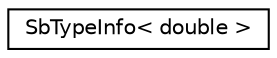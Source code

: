 digraph "Graphical Class Hierarchy"
{
 // LATEX_PDF_SIZE
  edge [fontname="Helvetica",fontsize="10",labelfontname="Helvetica",labelfontsize="10"];
  node [fontname="Helvetica",fontsize="10",shape=record];
  rankdir="LR";
  Node0 [label="SbTypeInfo\< double \>",height=0.2,width=0.4,color="black", fillcolor="white", style="filled",URL="$structSbTypeInfo_3_01double_01_4.html",tooltip=" "];
}
